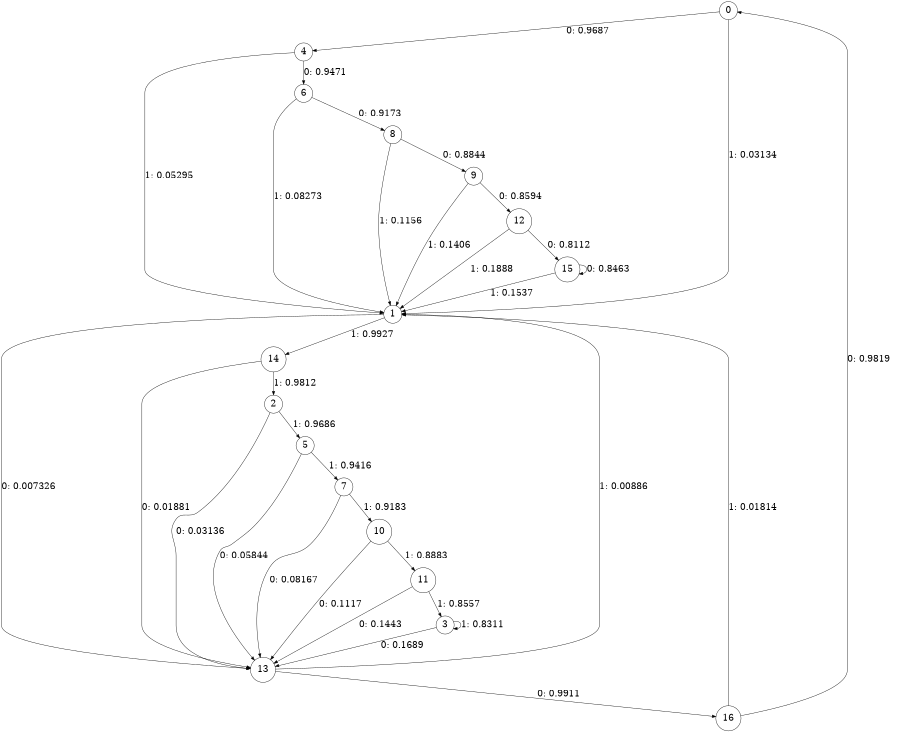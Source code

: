 digraph "ch2source_phase3_L9" {
size = "6,8.5";
ratio = "fill";
node [shape = circle];
node [fontsize = 24];
edge [fontsize = 24];
0 -> 4 [label = "0: 0.9687   "];
0 -> 1 [label = "1: 0.03134  "];
1 -> 13 [label = "0: 0.007326  "];
1 -> 14 [label = "1: 0.9927   "];
2 -> 13 [label = "0: 0.03136  "];
2 -> 5 [label = "1: 0.9686   "];
3 -> 13 [label = "0: 0.1689   "];
3 -> 3 [label = "1: 0.8311   "];
4 -> 6 [label = "0: 0.9471   "];
4 -> 1 [label = "1: 0.05295  "];
5 -> 13 [label = "0: 0.05844  "];
5 -> 7 [label = "1: 0.9416   "];
6 -> 8 [label = "0: 0.9173   "];
6 -> 1 [label = "1: 0.08273  "];
7 -> 13 [label = "0: 0.08167  "];
7 -> 10 [label = "1: 0.9183   "];
8 -> 9 [label = "0: 0.8844   "];
8 -> 1 [label = "1: 0.1156   "];
9 -> 12 [label = "0: 0.8594   "];
9 -> 1 [label = "1: 0.1406   "];
10 -> 13 [label = "0: 0.1117   "];
10 -> 11 [label = "1: 0.8883   "];
11 -> 13 [label = "0: 0.1443   "];
11 -> 3 [label = "1: 0.8557   "];
12 -> 15 [label = "0: 0.8112   "];
12 -> 1 [label = "1: 0.1888   "];
13 -> 16 [label = "0: 0.9911   "];
13 -> 1 [label = "1: 0.00886  "];
14 -> 13 [label = "0: 0.01881  "];
14 -> 2 [label = "1: 0.9812   "];
15 -> 15 [label = "0: 0.8463   "];
15 -> 1 [label = "1: 0.1537   "];
16 -> 0 [label = "0: 0.9819   "];
16 -> 1 [label = "1: 0.01814  "];
}
